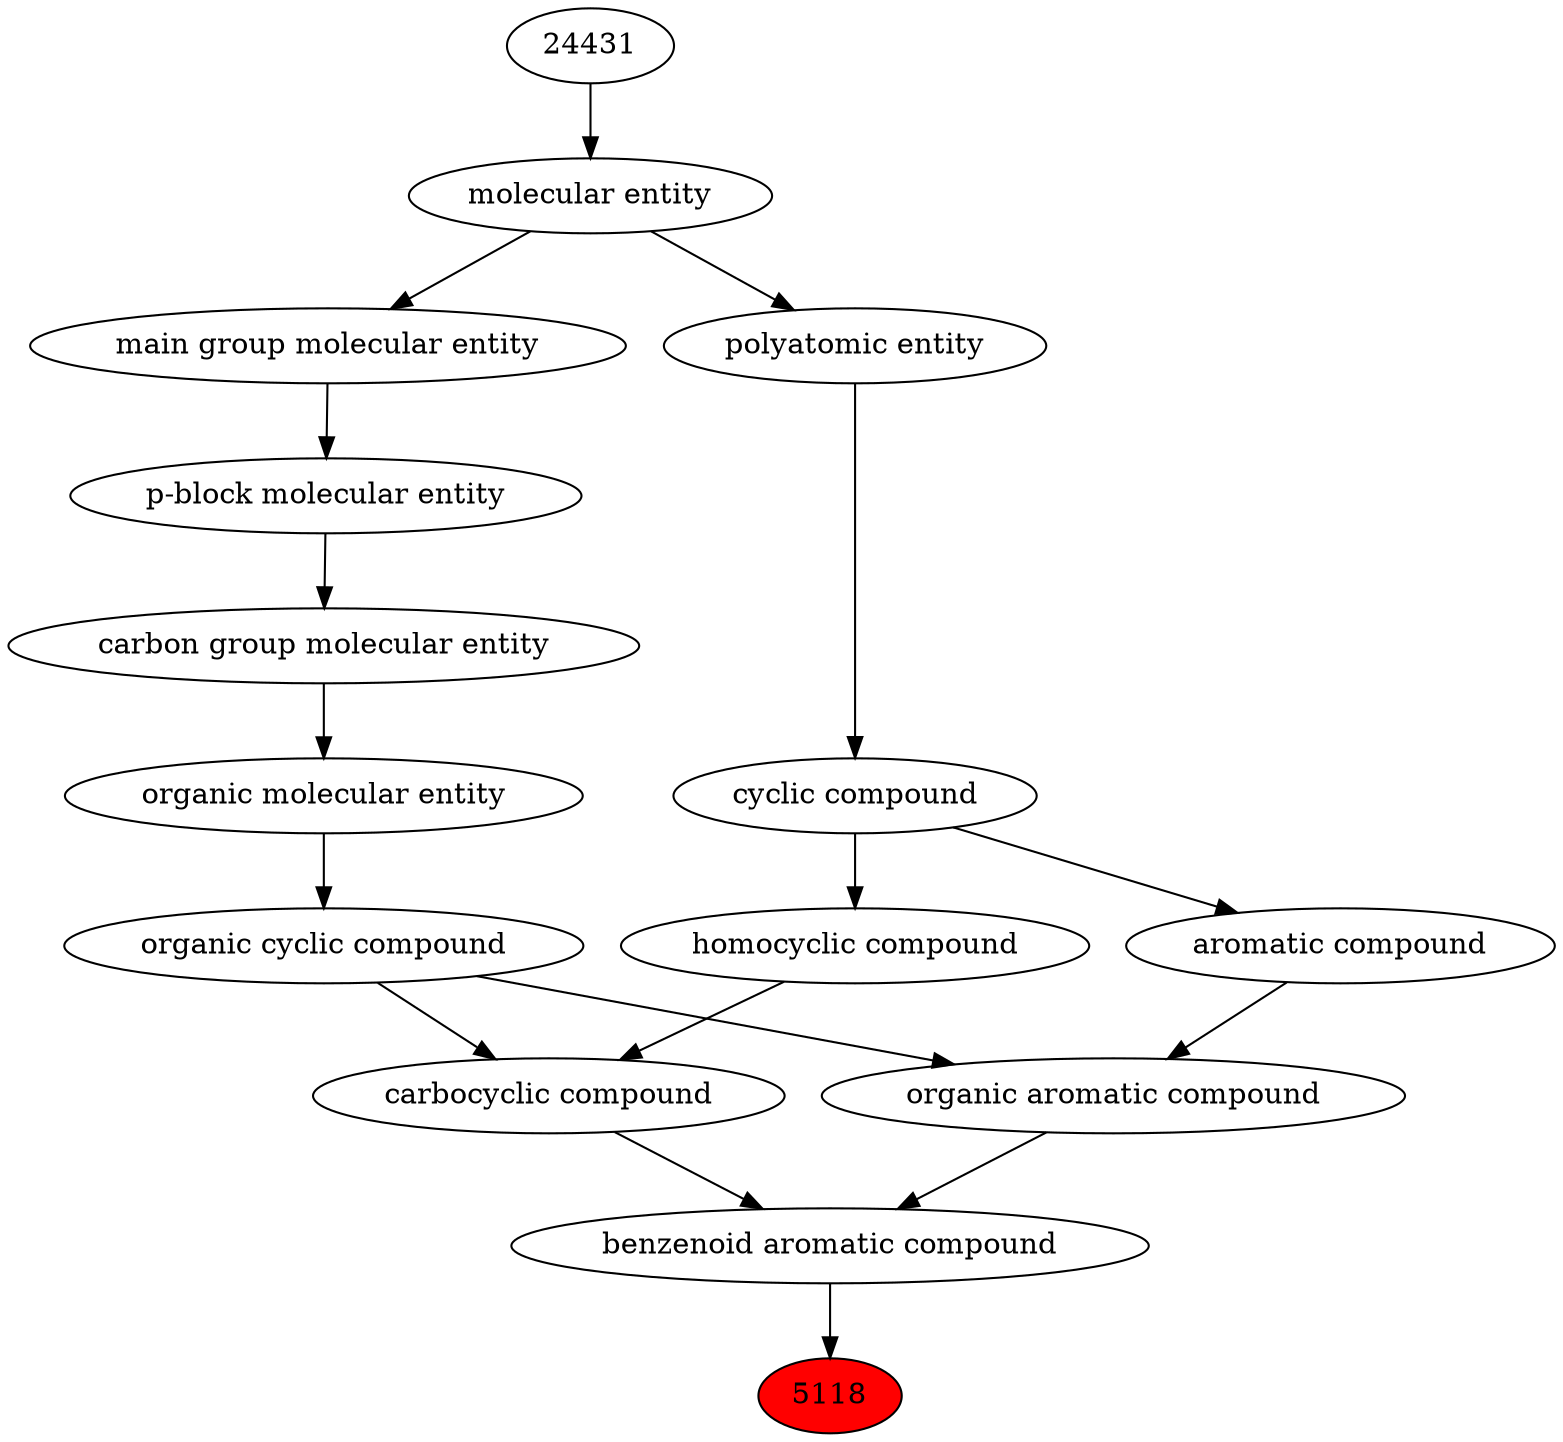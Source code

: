 digraph tree{ 
5118 [label="5118" fillcolor=red style=filled]
33836 -> 5118
33836 [label="benzenoid aromatic compound"]
33659 -> 33836
33598 -> 33836
33659 [label="organic aromatic compound"]
33832 -> 33659
33655 -> 33659
33598 [label="carbocyclic compound"]
33832 -> 33598
33597 -> 33598
33832 [label="organic cyclic compound"]
50860 -> 33832
33655 [label="aromatic compound"]
33595 -> 33655
33597 [label="homocyclic compound"]
33595 -> 33597
50860 [label="organic molecular entity"]
33582 -> 50860
33595 [label="cyclic compound"]
36357 -> 33595
33582 [label="carbon group molecular entity"]
33675 -> 33582
36357 [label="polyatomic entity"]
23367 -> 36357
33675 [label="p-block molecular entity"]
33579 -> 33675
23367 [label="molecular entity"]
24431 -> 23367
33579 [label="main group molecular entity"]
23367 -> 33579
24431 [label="24431"]
}